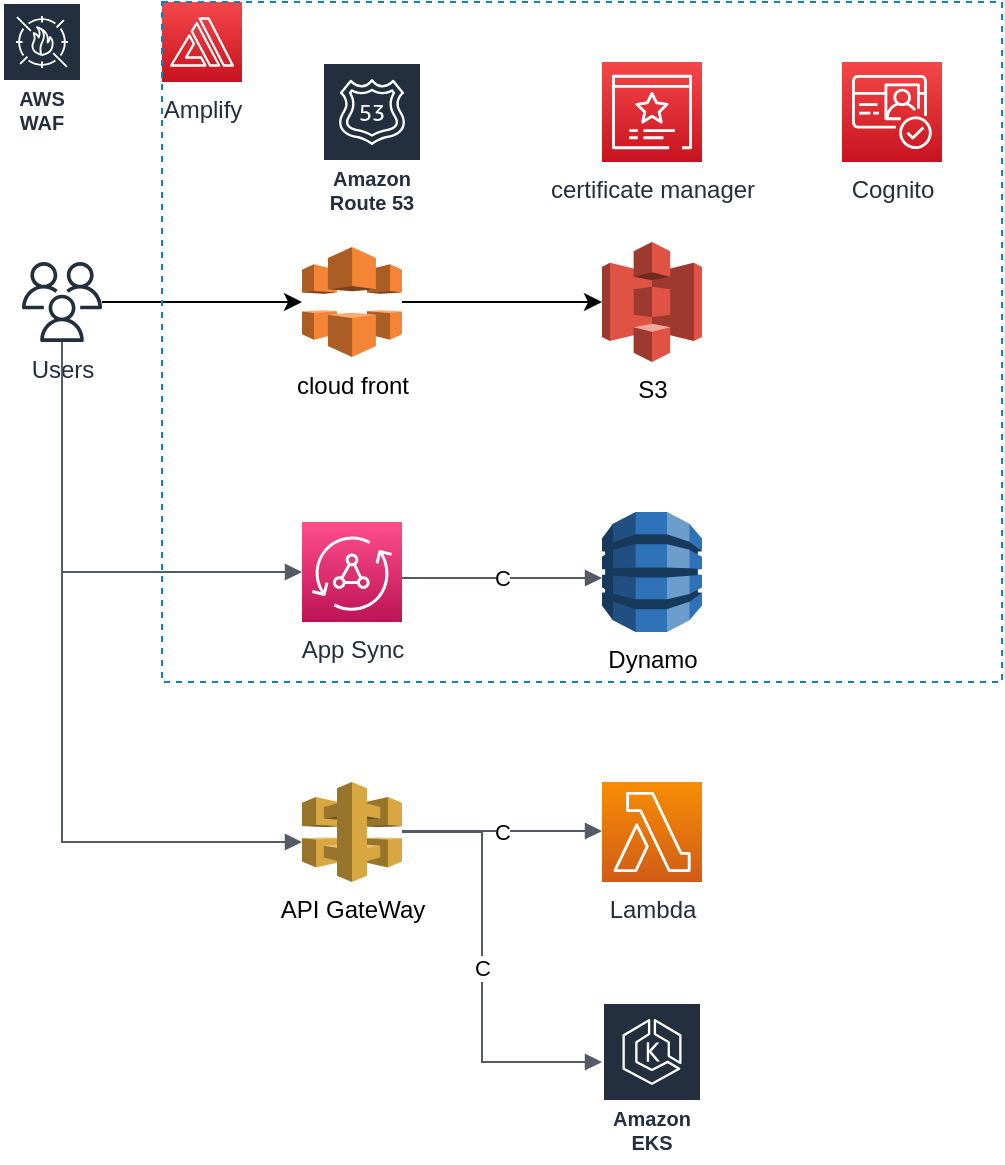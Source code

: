 <mxfile version="16.5.6" type="github">
  <diagram id="2GZi3ouSL8h3c0qiR1F9" name="Page-1">
    <mxGraphModel dx="804" dy="414" grid="1" gridSize="10" guides="1" tooltips="1" connect="1" arrows="1" fold="1" page="1" pageScale="1" pageWidth="827" pageHeight="1169" math="0" shadow="0">
      <root>
        <mxCell id="0" />
        <mxCell id="1" parent="0" />
        <mxCell id="fCqS7fjYpQszfUwu25Ez-7" value="Amazon Route 53" style="sketch=0;outlineConnect=0;fontColor=#232F3E;gradientColor=none;strokeColor=#ffffff;fillColor=#232F3E;dashed=0;verticalLabelPosition=middle;verticalAlign=bottom;align=center;html=1;whiteSpace=wrap;fontSize=10;fontStyle=1;spacing=3;shape=mxgraph.aws4.productIcon;prIcon=mxgraph.aws4.route_53;" parent="1" vertex="1">
          <mxGeometry x="180" y="50" width="50" height="80" as="geometry" />
        </mxCell>
        <mxCell id="fCqS7fjYpQszfUwu25Ez-10" value="" style="edgeStyle=orthogonalEdgeStyle;rounded=0;orthogonalLoop=1;jettySize=auto;html=1;" parent="1" source="fCqS7fjYpQszfUwu25Ez-8" target="fCqS7fjYpQszfUwu25Ez-9" edge="1">
          <mxGeometry relative="1" as="geometry" />
        </mxCell>
        <mxCell id="fCqS7fjYpQszfUwu25Ez-8" value="Users" style="sketch=0;outlineConnect=0;fontColor=#232F3E;gradientColor=none;fillColor=#232F3D;strokeColor=none;dashed=0;verticalLabelPosition=bottom;verticalAlign=top;align=center;html=1;fontSize=12;fontStyle=0;aspect=fixed;pointerEvents=1;shape=mxgraph.aws4.users;" parent="1" vertex="1">
          <mxGeometry x="30" y="150" width="40" height="40" as="geometry" />
        </mxCell>
        <mxCell id="fCqS7fjYpQszfUwu25Ez-13" value="" style="edgeStyle=orthogonalEdgeStyle;rounded=0;orthogonalLoop=1;jettySize=auto;html=1;" parent="1" source="fCqS7fjYpQszfUwu25Ez-9" target="fCqS7fjYpQszfUwu25Ez-12" edge="1">
          <mxGeometry relative="1" as="geometry" />
        </mxCell>
        <mxCell id="fCqS7fjYpQszfUwu25Ez-9" value="cloud front" style="outlineConnect=0;dashed=0;verticalLabelPosition=bottom;verticalAlign=top;align=center;html=1;shape=mxgraph.aws3.cloudfront;fillColor=#F58536;gradientColor=none;" parent="1" vertex="1">
          <mxGeometry x="170" y="142.5" width="50" height="55" as="geometry" />
        </mxCell>
        <mxCell id="fCqS7fjYpQszfUwu25Ez-11" value="certificate manager" style="sketch=0;points=[[0,0,0],[0.25,0,0],[0.5,0,0],[0.75,0,0],[1,0,0],[0,1,0],[0.25,1,0],[0.5,1,0],[0.75,1,0],[1,1,0],[0,0.25,0],[0,0.5,0],[0,0.75,0],[1,0.25,0],[1,0.5,0],[1,0.75,0]];outlineConnect=0;fontColor=#232F3E;gradientColor=#F54749;gradientDirection=north;fillColor=#C7131F;strokeColor=#ffffff;dashed=0;verticalLabelPosition=bottom;verticalAlign=top;align=center;html=1;fontSize=12;fontStyle=0;aspect=fixed;shape=mxgraph.aws4.resourceIcon;resIcon=mxgraph.aws4.certificate_manager_3;" parent="1" vertex="1">
          <mxGeometry x="320" y="50" width="50" height="50" as="geometry" />
        </mxCell>
        <mxCell id="fCqS7fjYpQszfUwu25Ez-12" value="S3" style="outlineConnect=0;dashed=0;verticalLabelPosition=bottom;verticalAlign=top;align=center;html=1;shape=mxgraph.aws3.s3;fillColor=#E05243;gradientColor=none;" parent="1" vertex="1">
          <mxGeometry x="320" y="140" width="50" height="60" as="geometry" />
        </mxCell>
        <mxCell id="fCqS7fjYpQszfUwu25Ez-14" value="AWS WAF" style="sketch=0;outlineConnect=0;fontColor=#232F3E;gradientColor=none;strokeColor=#ffffff;fillColor=#232F3E;dashed=0;verticalLabelPosition=middle;verticalAlign=bottom;align=center;html=1;whiteSpace=wrap;fontSize=10;fontStyle=1;spacing=3;shape=mxgraph.aws4.productIcon;prIcon=mxgraph.aws4.waf;" parent="1" vertex="1">
          <mxGeometry x="20" y="20" width="40" height="70" as="geometry" />
        </mxCell>
        <mxCell id="fCqS7fjYpQszfUwu25Ez-15" value="App Sync&lt;br&gt;" style="sketch=0;points=[[0,0,0],[0.25,0,0],[0.5,0,0],[0.75,0,0],[1,0,0],[0,1,0],[0.25,1,0],[0.5,1,0],[0.75,1,0],[1,1,0],[0,0.25,0],[0,0.5,0],[0,0.75,0],[1,0.25,0],[1,0.5,0],[1,0.75,0]];outlineConnect=0;fontColor=#232F3E;gradientColor=#FF4F8B;gradientDirection=north;fillColor=#BC1356;strokeColor=#ffffff;dashed=0;verticalLabelPosition=bottom;verticalAlign=top;align=center;html=1;fontSize=12;fontStyle=0;aspect=fixed;shape=mxgraph.aws4.resourceIcon;resIcon=mxgraph.aws4.appsync;" parent="1" vertex="1">
          <mxGeometry x="170" y="280" width="50" height="50" as="geometry" />
        </mxCell>
        <mxCell id="fCqS7fjYpQszfUwu25Ez-16" value="Dynamo" style="outlineConnect=0;dashed=0;verticalLabelPosition=bottom;verticalAlign=top;align=center;html=1;shape=mxgraph.aws3.dynamo_db;fillColor=#2E73B8;gradientColor=none;" parent="1" vertex="1">
          <mxGeometry x="320" y="275" width="50" height="60" as="geometry" />
        </mxCell>
        <mxCell id="fCqS7fjYpQszfUwu25Ez-17" value="" style="edgeStyle=orthogonalEdgeStyle;html=1;endArrow=block;elbow=vertical;startArrow=none;endFill=1;strokeColor=#545B64;rounded=0;entryX=0;entryY=0.5;entryDx=0;entryDy=0;entryPerimeter=0;" parent="1" source="fCqS7fjYpQszfUwu25Ez-8" target="fCqS7fjYpQszfUwu25Ez-15" edge="1">
          <mxGeometry width="100" relative="1" as="geometry">
            <mxPoint x="160" y="230" as="sourcePoint" />
            <mxPoint x="260" y="230" as="targetPoint" />
            <Array as="points">
              <mxPoint x="50" y="305" />
            </Array>
          </mxGeometry>
        </mxCell>
        <mxCell id="fCqS7fjYpQszfUwu25Ez-19" value="C" style="edgeStyle=orthogonalEdgeStyle;html=1;endArrow=block;elbow=vertical;startArrow=none;endFill=1;strokeColor=#545B64;rounded=0;" parent="1" edge="1">
          <mxGeometry width="100" relative="1" as="geometry">
            <mxPoint x="220" y="308" as="sourcePoint" />
            <mxPoint x="320" y="308" as="targetPoint" />
          </mxGeometry>
        </mxCell>
        <mxCell id="fCqS7fjYpQszfUwu25Ez-20" value="API GateWay" style="outlineConnect=0;dashed=0;verticalLabelPosition=bottom;verticalAlign=top;align=center;html=1;shape=mxgraph.aws3.api_gateway;fillColor=#D9A741;gradientColor=none;" parent="1" vertex="1">
          <mxGeometry x="170" y="410" width="50" height="50" as="geometry" />
        </mxCell>
        <mxCell id="fCqS7fjYpQszfUwu25Ez-21" value="Amazon EKS" style="sketch=0;outlineConnect=0;fontColor=#232F3E;gradientColor=none;strokeColor=#ffffff;fillColor=#232F3E;dashed=0;verticalLabelPosition=middle;verticalAlign=bottom;align=center;html=1;whiteSpace=wrap;fontSize=10;fontStyle=1;spacing=3;shape=mxgraph.aws4.productIcon;prIcon=mxgraph.aws4.eks;" parent="1" vertex="1">
          <mxGeometry x="320" y="520" width="50" height="80" as="geometry" />
        </mxCell>
        <mxCell id="fCqS7fjYpQszfUwu25Ez-23" value="Lambda" style="sketch=0;points=[[0,0,0],[0.25,0,0],[0.5,0,0],[0.75,0,0],[1,0,0],[0,1,0],[0.25,1,0],[0.5,1,0],[0.75,1,0],[1,1,0],[0,0.25,0],[0,0.5,0],[0,0.75,0],[1,0.25,0],[1,0.5,0],[1,0.75,0]];outlineConnect=0;fontColor=#232F3E;gradientColor=#F78E04;gradientDirection=north;fillColor=#D05C17;strokeColor=#ffffff;dashed=0;verticalLabelPosition=bottom;verticalAlign=top;align=center;html=1;fontSize=12;fontStyle=0;aspect=fixed;shape=mxgraph.aws4.resourceIcon;resIcon=mxgraph.aws4.lambda;" parent="1" vertex="1">
          <mxGeometry x="320" y="410" width="50" height="50" as="geometry" />
        </mxCell>
        <mxCell id="fCqS7fjYpQszfUwu25Ez-24" value="Cognito" style="sketch=0;points=[[0,0,0],[0.25,0,0],[0.5,0,0],[0.75,0,0],[1,0,0],[0,1,0],[0.25,1,0],[0.5,1,0],[0.75,1,0],[1,1,0],[0,0.25,0],[0,0.5,0],[0,0.75,0],[1,0.25,0],[1,0.5,0],[1,0.75,0]];outlineConnect=0;fontColor=#232F3E;gradientColor=#F54749;gradientDirection=north;fillColor=#C7131F;strokeColor=#ffffff;dashed=0;verticalLabelPosition=bottom;verticalAlign=top;align=center;html=1;fontSize=12;fontStyle=0;aspect=fixed;shape=mxgraph.aws4.resourceIcon;resIcon=mxgraph.aws4.cognito;" parent="1" vertex="1">
          <mxGeometry x="440" y="50" width="50" height="50" as="geometry" />
        </mxCell>
        <mxCell id="vnASAfEJ1gy2wc674ECn-1" value="C" style="edgeStyle=orthogonalEdgeStyle;html=1;endArrow=block;elbow=vertical;startArrow=none;endFill=1;strokeColor=#545B64;rounded=0;" edge="1" parent="1">
          <mxGeometry width="100" relative="1" as="geometry">
            <mxPoint x="220" y="434.5" as="sourcePoint" />
            <mxPoint x="320" y="434.5" as="targetPoint" />
          </mxGeometry>
        </mxCell>
        <mxCell id="vnASAfEJ1gy2wc674ECn-2" value="C" style="edgeStyle=orthogonalEdgeStyle;html=1;endArrow=block;elbow=vertical;startArrow=none;endFill=1;strokeColor=#545B64;rounded=0;" edge="1" parent="1" source="fCqS7fjYpQszfUwu25Ez-20">
          <mxGeometry width="100" relative="1" as="geometry">
            <mxPoint x="220" y="550" as="sourcePoint" />
            <mxPoint x="320" y="550" as="targetPoint" />
            <Array as="points">
              <mxPoint x="260" y="435" />
              <mxPoint x="260" y="550" />
            </Array>
          </mxGeometry>
        </mxCell>
        <mxCell id="vnASAfEJ1gy2wc674ECn-3" value="" style="edgeStyle=orthogonalEdgeStyle;html=1;endArrow=block;elbow=vertical;startArrow=none;endFill=1;strokeColor=#545B64;rounded=0;" edge="1" parent="1" source="fCqS7fjYpQszfUwu25Ez-8">
          <mxGeometry width="100" relative="1" as="geometry">
            <mxPoint x="50" y="190" as="sourcePoint" />
            <mxPoint x="170" y="440" as="targetPoint" />
            <Array as="points">
              <mxPoint x="50" y="440" />
              <mxPoint x="170" y="440" />
            </Array>
          </mxGeometry>
        </mxCell>
        <mxCell id="vnASAfEJ1gy2wc674ECn-4" value="Amplify" style="sketch=0;points=[[0,0,0],[0.25,0,0],[0.5,0,0],[0.75,0,0],[1,0,0],[0,1,0],[0.25,1,0],[0.5,1,0],[0.75,1,0],[1,1,0],[0,0.25,0],[0,0.5,0],[0,0.75,0],[1,0.25,0],[1,0.5,0],[1,0.75,0]];outlineConnect=0;fontColor=#232F3E;gradientColor=#F54749;gradientDirection=north;fillColor=#C7131F;strokeColor=#ffffff;dashed=0;verticalLabelPosition=bottom;verticalAlign=top;align=center;html=1;fontSize=12;fontStyle=0;aspect=fixed;shape=mxgraph.aws4.resourceIcon;resIcon=mxgraph.aws4.amplify;" vertex="1" parent="1">
          <mxGeometry x="100" y="20" width="40" height="40" as="geometry" />
        </mxCell>
        <mxCell id="vnASAfEJ1gy2wc674ECn-5" value="" style="fillColor=none;strokeColor=#147EBA;dashed=1;verticalAlign=top;fontStyle=0;fontColor=#147EBA;" vertex="1" parent="1">
          <mxGeometry x="100" y="20" width="420" height="340" as="geometry" />
        </mxCell>
      </root>
    </mxGraphModel>
  </diagram>
</mxfile>

